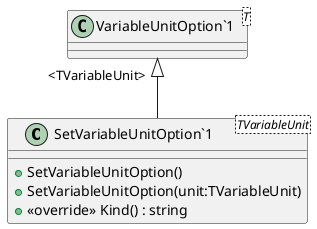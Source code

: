@startuml
class "SetVariableUnitOption`1"<TVariableUnit> {
    + SetVariableUnitOption()
    + SetVariableUnitOption(unit:TVariableUnit)
    + <<override>> Kind() : string
}
class "VariableUnitOption`1"<T> {
}
"VariableUnitOption`1" "<TVariableUnit>" <|-- "SetVariableUnitOption`1"
@enduml

